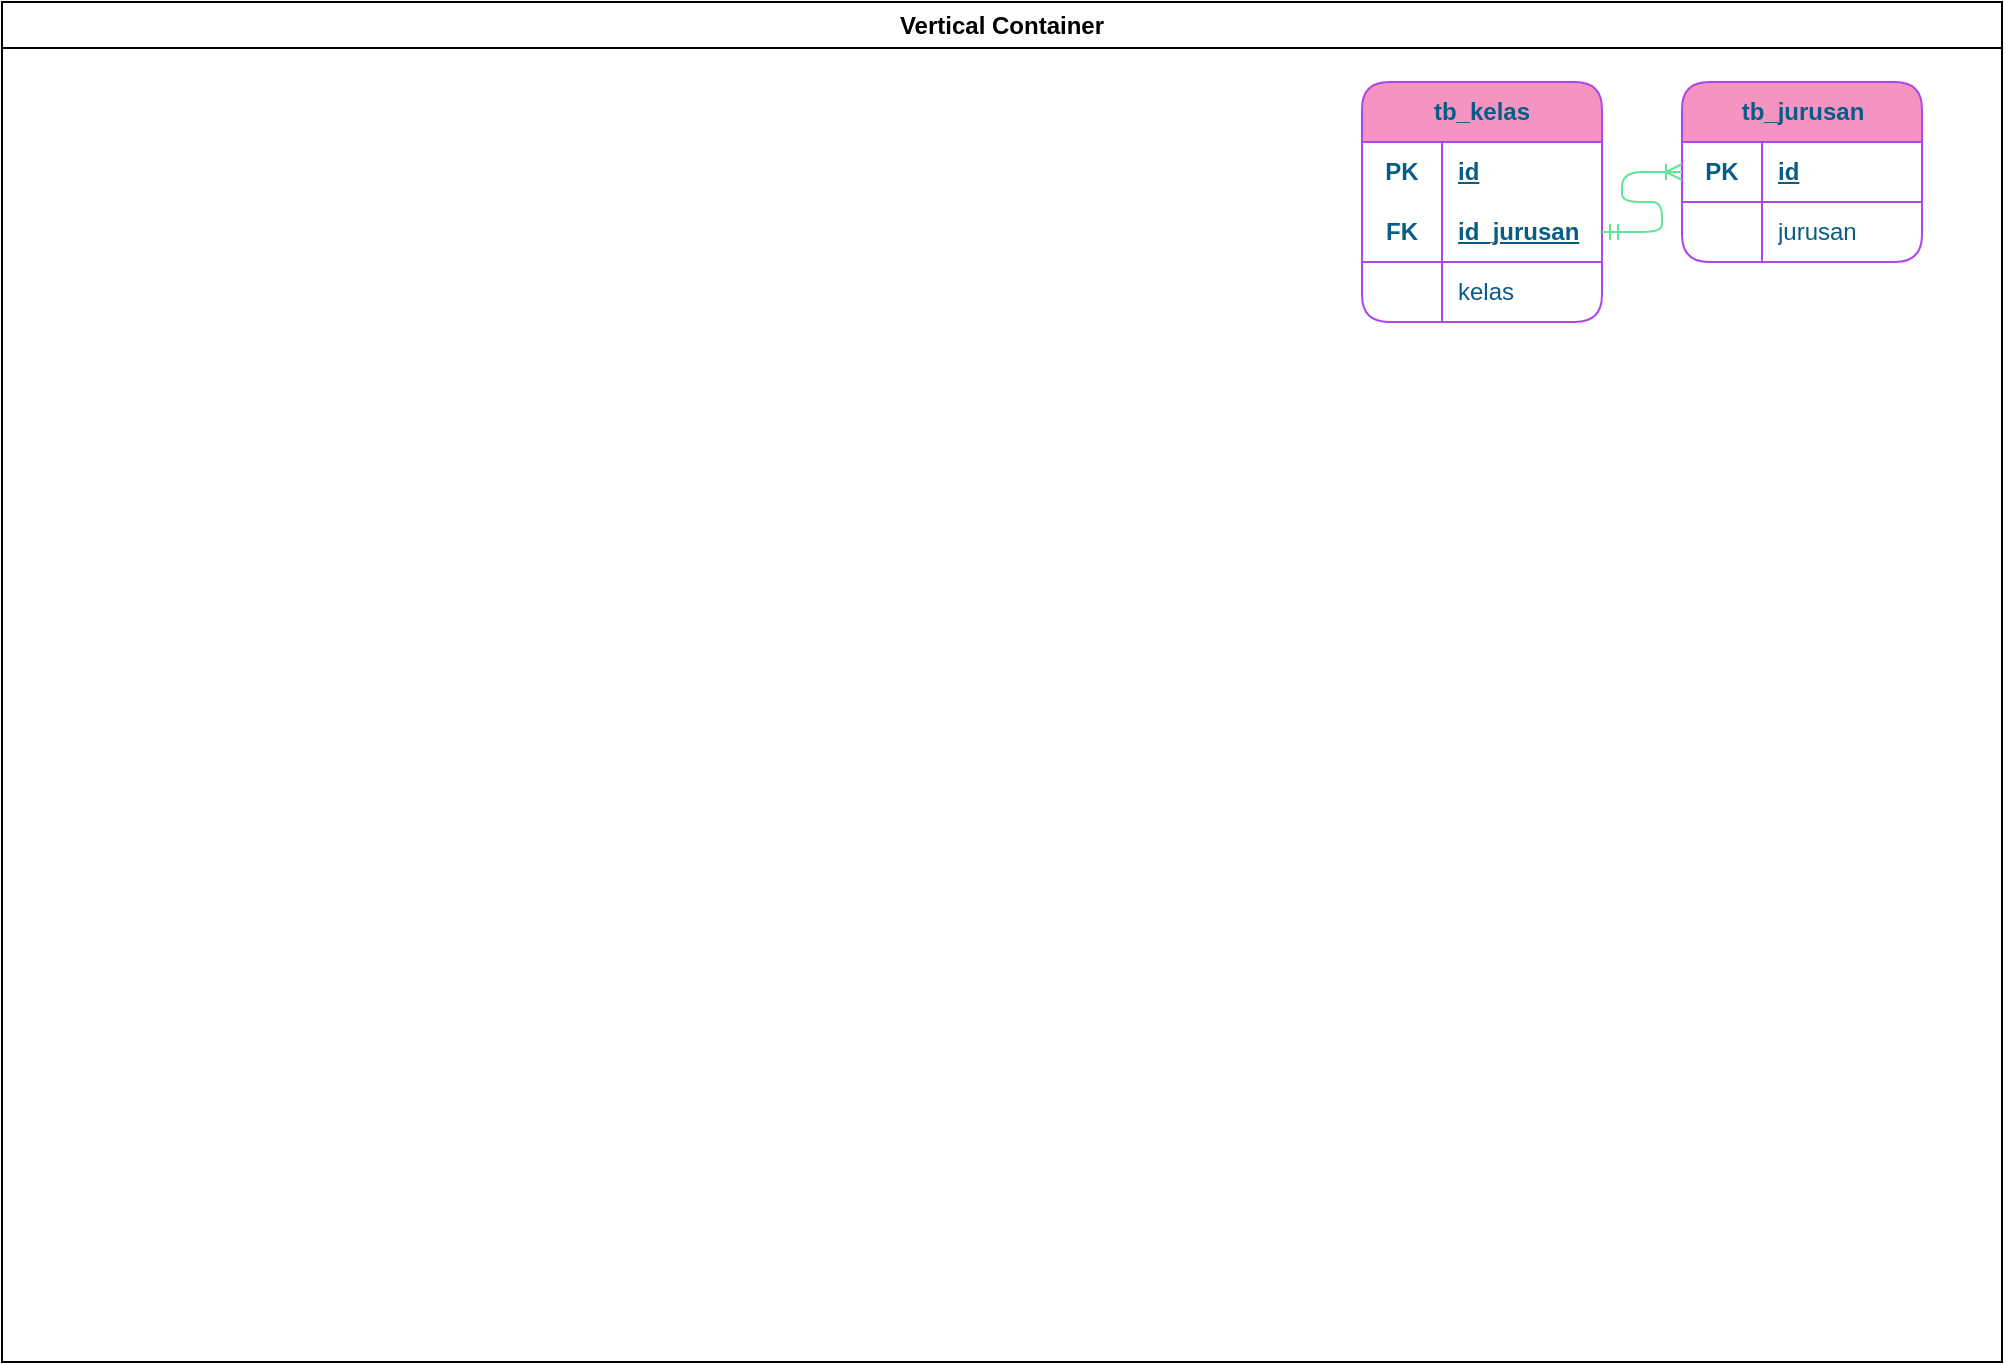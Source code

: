 <mxfile version="24.7.6">
  <diagram name="Page-1" id="3uQrsBQyXXnkDU-JymdL">
    <mxGraphModel dx="1434" dy="883" grid="1" gridSize="10" guides="1" tooltips="1" connect="1" arrows="1" fold="1" page="1" pageScale="1" pageWidth="1000" pageHeight="1000" math="0" shadow="0">
      <root>
        <mxCell id="0" />
        <mxCell id="1" parent="0" />
        <mxCell id="y_IZnH-0-NMXxXeA774X-14" value="Vertical Container" style="swimlane;whiteSpace=wrap;html=1;" vertex="1" parent="1">
          <mxGeometry width="1000" height="680" as="geometry" />
        </mxCell>
        <mxCell id="YgaL5QnUGG2Cem1xKT0m-126" value="tb_jurusan" style="shape=table;startSize=30;container=1;collapsible=1;childLayout=tableLayout;fixedRows=1;rowLines=0;fontStyle=1;align=center;resizeLast=1;html=1;strokeColor=#AF45ED;fontColor=#095C86;fillColor=#F694C1;rounded=1;" parent="y_IZnH-0-NMXxXeA774X-14" vertex="1">
          <mxGeometry x="840" y="40" width="120" height="90" as="geometry" />
        </mxCell>
        <mxCell id="YgaL5QnUGG2Cem1xKT0m-127" value="" style="shape=tableRow;horizontal=0;startSize=0;swimlaneHead=0;swimlaneBody=0;fillColor=none;collapsible=0;dropTarget=0;points=[[0,0.5],[1,0.5]];portConstraint=eastwest;top=0;left=0;right=0;bottom=1;strokeColor=#AF45ED;fontColor=#095C86;rounded=1;" parent="YgaL5QnUGG2Cem1xKT0m-126" vertex="1">
          <mxGeometry y="30" width="120" height="30" as="geometry" />
        </mxCell>
        <mxCell id="YgaL5QnUGG2Cem1xKT0m-128" value="PK" style="shape=partialRectangle;connectable=0;fillColor=none;top=0;left=0;bottom=0;right=0;fontStyle=1;overflow=hidden;whiteSpace=wrap;html=1;strokeColor=#AF45ED;fontColor=#095C86;rounded=1;" parent="YgaL5QnUGG2Cem1xKT0m-127" vertex="1">
          <mxGeometry width="40" height="30" as="geometry">
            <mxRectangle width="40" height="30" as="alternateBounds" />
          </mxGeometry>
        </mxCell>
        <mxCell id="YgaL5QnUGG2Cem1xKT0m-129" value="id" style="shape=partialRectangle;connectable=0;fillColor=none;top=0;left=0;bottom=0;right=0;align=left;spacingLeft=6;fontStyle=5;overflow=hidden;whiteSpace=wrap;html=1;strokeColor=#AF45ED;fontColor=#095C86;rounded=1;" parent="YgaL5QnUGG2Cem1xKT0m-127" vertex="1">
          <mxGeometry x="40" width="80" height="30" as="geometry">
            <mxRectangle width="80" height="30" as="alternateBounds" />
          </mxGeometry>
        </mxCell>
        <mxCell id="YgaL5QnUGG2Cem1xKT0m-130" value="" style="shape=tableRow;horizontal=0;startSize=0;swimlaneHead=0;swimlaneBody=0;fillColor=none;collapsible=0;dropTarget=0;points=[[0,0.5],[1,0.5]];portConstraint=eastwest;top=0;left=0;right=0;bottom=0;strokeColor=#AF45ED;fontColor=#095C86;rounded=1;" parent="YgaL5QnUGG2Cem1xKT0m-126" vertex="1">
          <mxGeometry y="60" width="120" height="30" as="geometry" />
        </mxCell>
        <mxCell id="YgaL5QnUGG2Cem1xKT0m-131" value="" style="shape=partialRectangle;connectable=0;fillColor=none;top=0;left=0;bottom=0;right=0;editable=1;overflow=hidden;whiteSpace=wrap;html=1;strokeColor=#AF45ED;fontColor=#095C86;rounded=1;" parent="YgaL5QnUGG2Cem1xKT0m-130" vertex="1">
          <mxGeometry width="40" height="30" as="geometry">
            <mxRectangle width="40" height="30" as="alternateBounds" />
          </mxGeometry>
        </mxCell>
        <mxCell id="YgaL5QnUGG2Cem1xKT0m-132" value="jurusan" style="shape=partialRectangle;connectable=0;fillColor=none;top=0;left=0;bottom=0;right=0;align=left;spacingLeft=6;overflow=hidden;whiteSpace=wrap;html=1;strokeColor=#AF45ED;fontColor=#095C86;rounded=1;" parent="YgaL5QnUGG2Cem1xKT0m-130" vertex="1">
          <mxGeometry x="40" width="80" height="30" as="geometry">
            <mxRectangle width="80" height="30" as="alternateBounds" />
          </mxGeometry>
        </mxCell>
        <mxCell id="YgaL5QnUGG2Cem1xKT0m-142" value="tb_kelas" style="shape=table;startSize=30;container=1;collapsible=1;childLayout=tableLayout;fixedRows=1;rowLines=0;fontStyle=1;align=center;resizeLast=1;html=1;whiteSpace=wrap;rounded=1;strokeColor=#AF45ED;fontColor=#095C86;fillColor=#F694C1;" parent="y_IZnH-0-NMXxXeA774X-14" vertex="1">
          <mxGeometry x="680" y="40" width="120" height="120" as="geometry" />
        </mxCell>
        <mxCell id="YgaL5QnUGG2Cem1xKT0m-143" value="" style="shape=tableRow;horizontal=0;startSize=0;swimlaneHead=0;swimlaneBody=0;fillColor=none;collapsible=0;dropTarget=0;points=[[0,0.5],[1,0.5]];portConstraint=eastwest;top=0;left=0;right=0;bottom=0;html=1;rounded=1;strokeColor=#AF45ED;fontColor=#095C86;" parent="YgaL5QnUGG2Cem1xKT0m-142" vertex="1">
          <mxGeometry y="30" width="120" height="30" as="geometry" />
        </mxCell>
        <mxCell id="YgaL5QnUGG2Cem1xKT0m-144" value="PK" style="shape=partialRectangle;connectable=0;fillColor=none;top=0;left=0;bottom=0;right=0;fontStyle=1;overflow=hidden;html=1;whiteSpace=wrap;rounded=1;strokeColor=#AF45ED;fontColor=#095C86;" parent="YgaL5QnUGG2Cem1xKT0m-143" vertex="1">
          <mxGeometry width="40" height="30" as="geometry">
            <mxRectangle width="40" height="30" as="alternateBounds" />
          </mxGeometry>
        </mxCell>
        <mxCell id="YgaL5QnUGG2Cem1xKT0m-145" value="id" style="shape=partialRectangle;connectable=0;fillColor=none;top=0;left=0;bottom=0;right=0;align=left;spacingLeft=6;fontStyle=5;overflow=hidden;html=1;whiteSpace=wrap;rounded=1;strokeColor=#AF45ED;fontColor=#095C86;" parent="YgaL5QnUGG2Cem1xKT0m-143" vertex="1">
          <mxGeometry x="40" width="80" height="30" as="geometry">
            <mxRectangle width="80" height="30" as="alternateBounds" />
          </mxGeometry>
        </mxCell>
        <mxCell id="YgaL5QnUGG2Cem1xKT0m-146" value="" style="shape=tableRow;horizontal=0;startSize=0;swimlaneHead=0;swimlaneBody=0;fillColor=none;collapsible=0;dropTarget=0;points=[[0,0.5],[1,0.5]];portConstraint=eastwest;top=0;left=0;right=0;bottom=1;html=1;rounded=1;strokeColor=#AF45ED;fontColor=#095C86;" parent="YgaL5QnUGG2Cem1xKT0m-142" vertex="1">
          <mxGeometry y="60" width="120" height="30" as="geometry" />
        </mxCell>
        <mxCell id="YgaL5QnUGG2Cem1xKT0m-147" value="FK" style="shape=partialRectangle;connectable=0;fillColor=none;top=0;left=0;bottom=0;right=0;fontStyle=1;overflow=hidden;html=1;whiteSpace=wrap;rounded=1;strokeColor=#AF45ED;fontColor=#095C86;" parent="YgaL5QnUGG2Cem1xKT0m-146" vertex="1">
          <mxGeometry width="40" height="30" as="geometry">
            <mxRectangle width="40" height="30" as="alternateBounds" />
          </mxGeometry>
        </mxCell>
        <mxCell id="YgaL5QnUGG2Cem1xKT0m-148" value="id_jurusan" style="shape=partialRectangle;connectable=0;fillColor=none;top=0;left=0;bottom=0;right=0;align=left;spacingLeft=6;fontStyle=5;overflow=hidden;html=1;whiteSpace=wrap;rounded=1;strokeColor=#AF45ED;fontColor=#095C86;" parent="YgaL5QnUGG2Cem1xKT0m-146" vertex="1">
          <mxGeometry x="40" width="80" height="30" as="geometry">
            <mxRectangle width="80" height="30" as="alternateBounds" />
          </mxGeometry>
        </mxCell>
        <mxCell id="YgaL5QnUGG2Cem1xKT0m-149" value="" style="shape=tableRow;horizontal=0;startSize=0;swimlaneHead=0;swimlaneBody=0;fillColor=none;collapsible=0;dropTarget=0;points=[[0,0.5],[1,0.5]];portConstraint=eastwest;top=0;left=0;right=0;bottom=0;html=1;rounded=1;strokeColor=#AF45ED;fontColor=#095C86;" parent="YgaL5QnUGG2Cem1xKT0m-142" vertex="1">
          <mxGeometry y="90" width="120" height="30" as="geometry" />
        </mxCell>
        <mxCell id="YgaL5QnUGG2Cem1xKT0m-150" value="" style="shape=partialRectangle;connectable=0;fillColor=none;top=0;left=0;bottom=0;right=0;editable=1;overflow=hidden;html=1;whiteSpace=wrap;rounded=1;strokeColor=#AF45ED;fontColor=#095C86;" parent="YgaL5QnUGG2Cem1xKT0m-149" vertex="1">
          <mxGeometry width="40" height="30" as="geometry">
            <mxRectangle width="40" height="30" as="alternateBounds" />
          </mxGeometry>
        </mxCell>
        <mxCell id="YgaL5QnUGG2Cem1xKT0m-151" value="kelas" style="shape=partialRectangle;connectable=0;fillColor=none;top=0;left=0;bottom=0;right=0;align=left;spacingLeft=6;overflow=hidden;html=1;whiteSpace=wrap;rounded=1;strokeColor=#AF45ED;fontColor=#095C86;" parent="YgaL5QnUGG2Cem1xKT0m-149" vertex="1">
          <mxGeometry x="40" width="80" height="30" as="geometry">
            <mxRectangle width="80" height="30" as="alternateBounds" />
          </mxGeometry>
        </mxCell>
        <mxCell id="YgaL5QnUGG2Cem1xKT0m-155" value="" style="edgeStyle=entityRelationEdgeStyle;fontSize=12;html=1;endArrow=ERmandOne;startArrow=ERoneToMany;rounded=1;strokeColor=#60E696;fontColor=#095C86;fillColor=#F694C1;startFill=0;" parent="y_IZnH-0-NMXxXeA774X-14" source="YgaL5QnUGG2Cem1xKT0m-127" target="YgaL5QnUGG2Cem1xKT0m-146" edge="1">
          <mxGeometry width="100" height="100" relative="1" as="geometry">
            <mxPoint x="620" y="140" as="sourcePoint" />
            <mxPoint x="720" y="40" as="targetPoint" />
          </mxGeometry>
        </mxCell>
      </root>
    </mxGraphModel>
  </diagram>
</mxfile>
